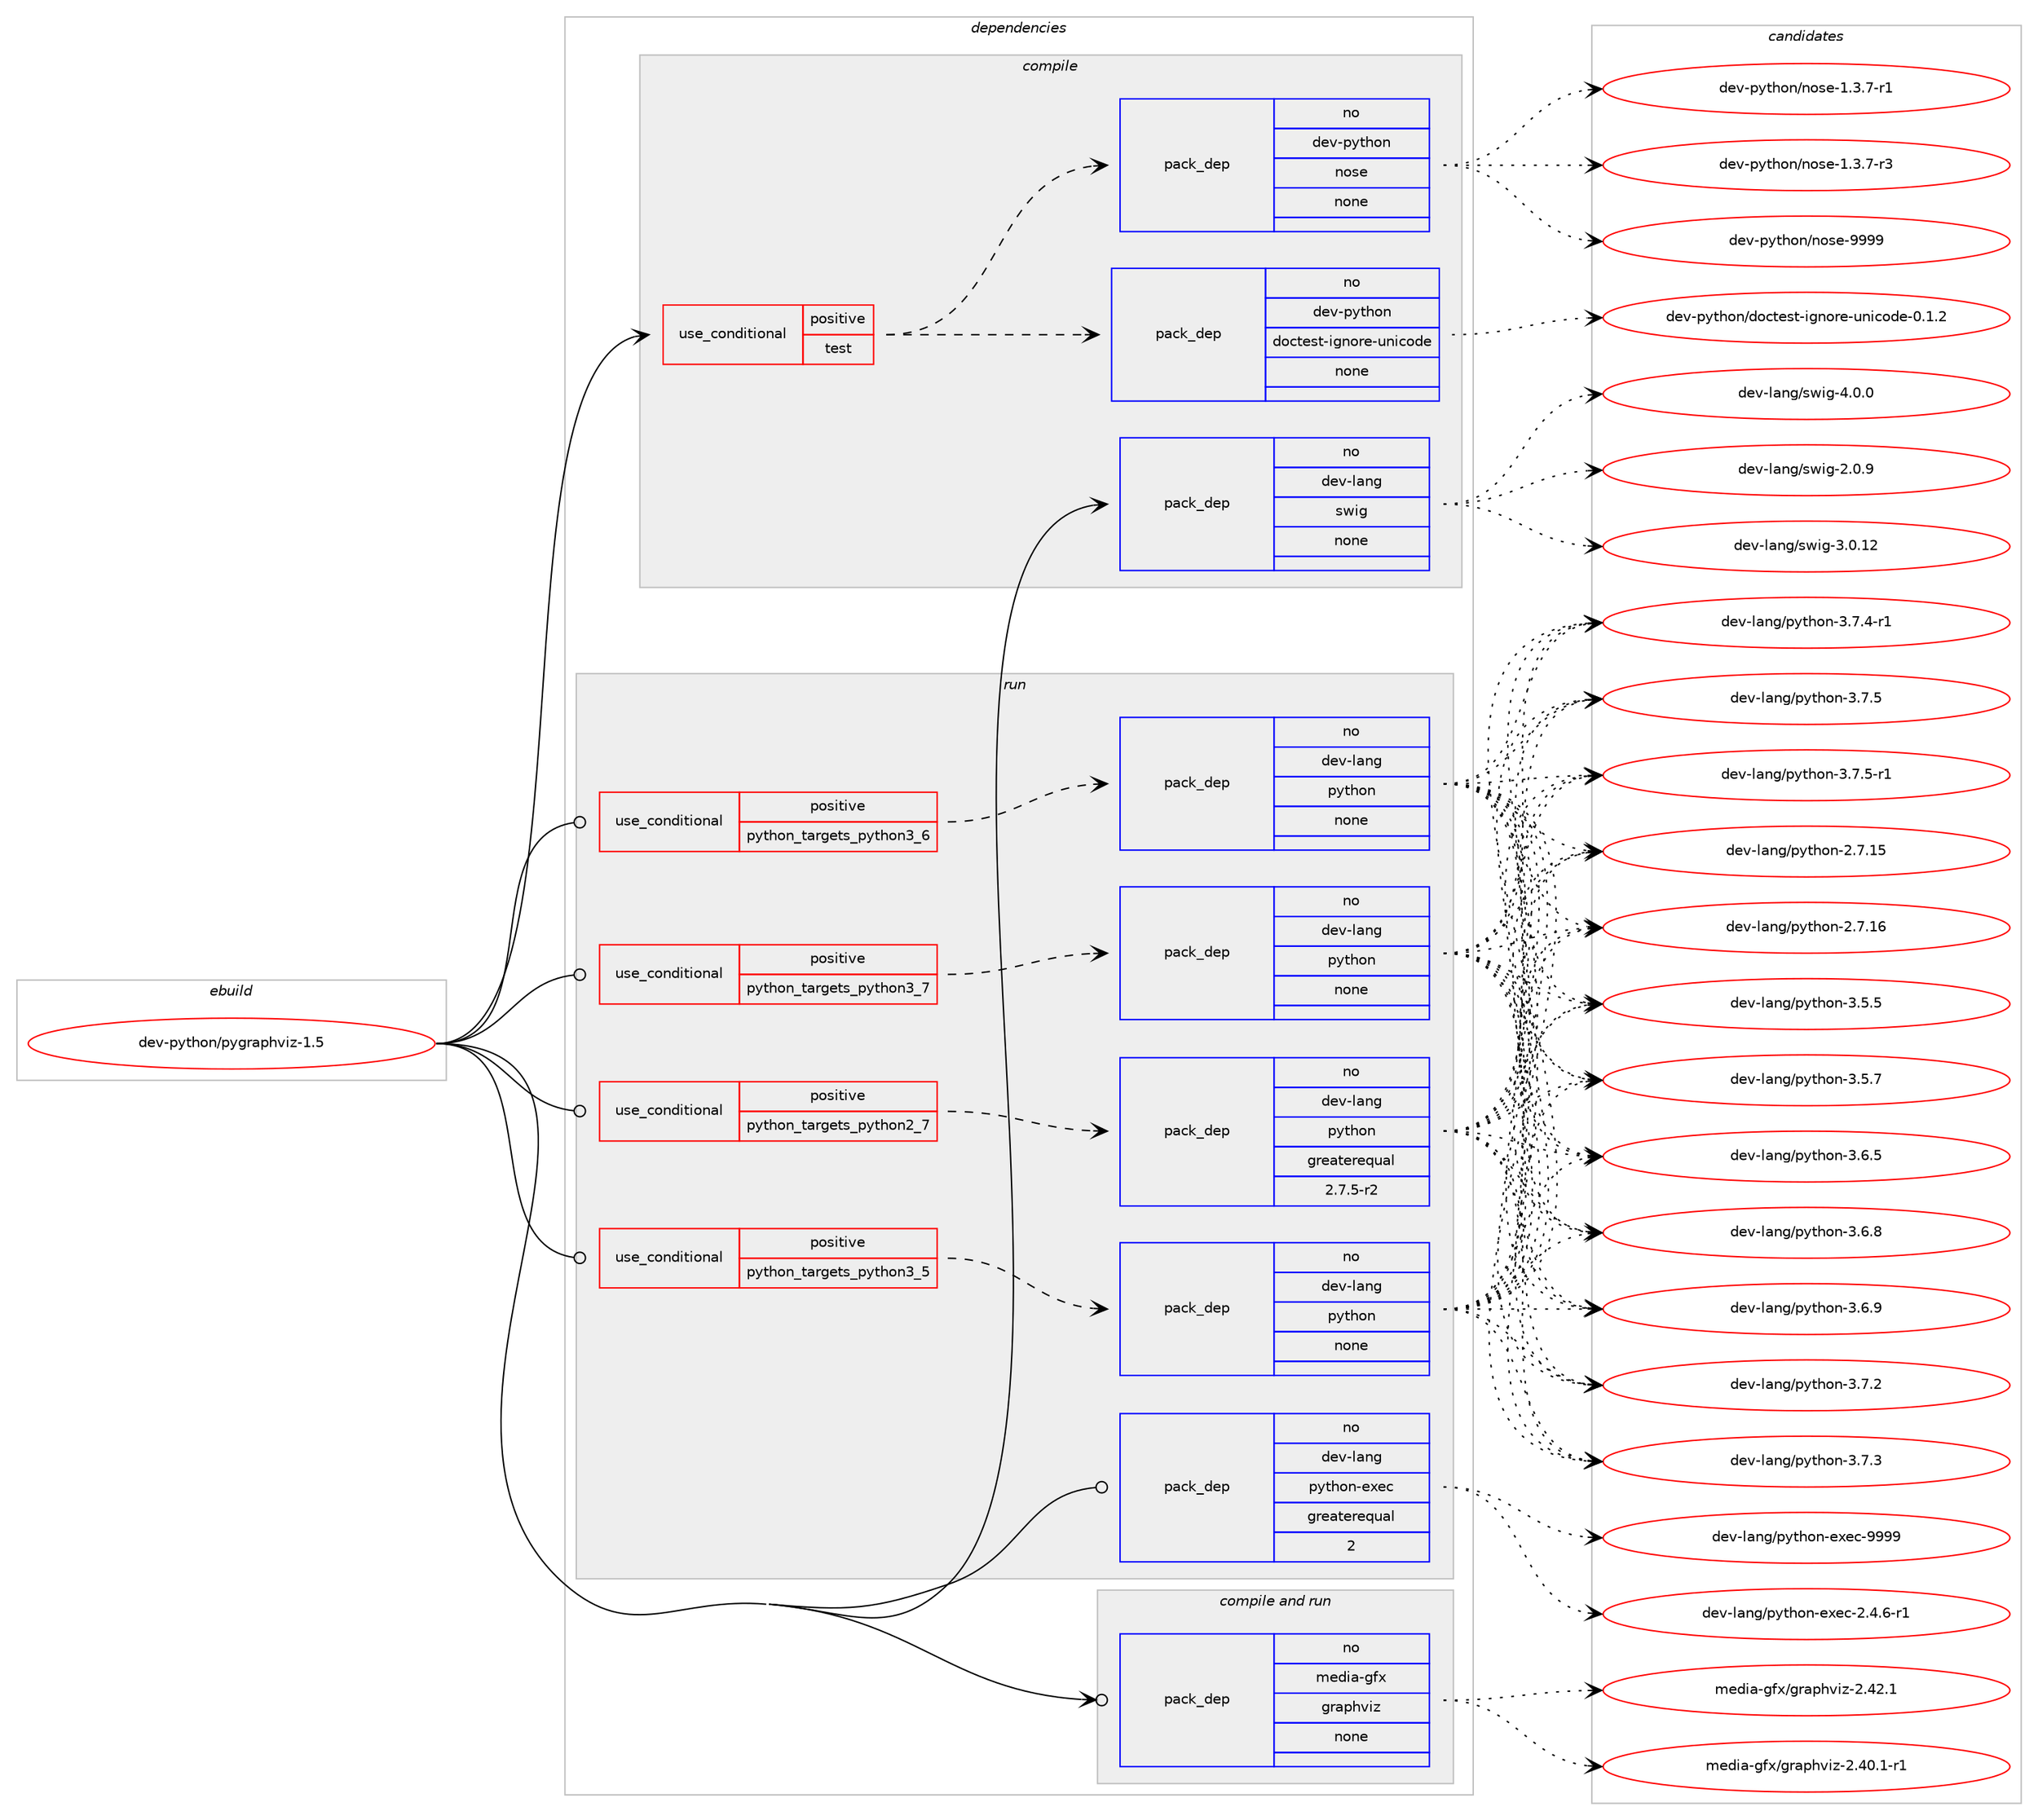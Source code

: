 digraph prolog {

# *************
# Graph options
# *************

newrank=true;
concentrate=true;
compound=true;
graph [rankdir=LR,fontname=Helvetica,fontsize=10,ranksep=1.5];#, ranksep=2.5, nodesep=0.2];
edge  [arrowhead=vee];
node  [fontname=Helvetica,fontsize=10];

# **********
# The ebuild
# **********

subgraph cluster_leftcol {
color=gray;
rank=same;
label=<<i>ebuild</i>>;
id [label="dev-python/pygraphviz-1.5", color=red, width=4, href="../dev-python/pygraphviz-1.5.svg"];
}

# ****************
# The dependencies
# ****************

subgraph cluster_midcol {
color=gray;
label=<<i>dependencies</i>>;
subgraph cluster_compile {
fillcolor="#eeeeee";
style=filled;
label=<<i>compile</i>>;
subgraph cond146009 {
dependency626263 [label=<<TABLE BORDER="0" CELLBORDER="1" CELLSPACING="0" CELLPADDING="4"><TR><TD ROWSPAN="3" CELLPADDING="10">use_conditional</TD></TR><TR><TD>positive</TD></TR><TR><TD>test</TD></TR></TABLE>>, shape=none, color=red];
subgraph pack468409 {
dependency626264 [label=<<TABLE BORDER="0" CELLBORDER="1" CELLSPACING="0" CELLPADDING="4" WIDTH="220"><TR><TD ROWSPAN="6" CELLPADDING="30">pack_dep</TD></TR><TR><TD WIDTH="110">no</TD></TR><TR><TD>dev-python</TD></TR><TR><TD>doctest-ignore-unicode</TD></TR><TR><TD>none</TD></TR><TR><TD></TD></TR></TABLE>>, shape=none, color=blue];
}
dependency626263:e -> dependency626264:w [weight=20,style="dashed",arrowhead="vee"];
subgraph pack468410 {
dependency626265 [label=<<TABLE BORDER="0" CELLBORDER="1" CELLSPACING="0" CELLPADDING="4" WIDTH="220"><TR><TD ROWSPAN="6" CELLPADDING="30">pack_dep</TD></TR><TR><TD WIDTH="110">no</TD></TR><TR><TD>dev-python</TD></TR><TR><TD>nose</TD></TR><TR><TD>none</TD></TR><TR><TD></TD></TR></TABLE>>, shape=none, color=blue];
}
dependency626263:e -> dependency626265:w [weight=20,style="dashed",arrowhead="vee"];
}
id:e -> dependency626263:w [weight=20,style="solid",arrowhead="vee"];
subgraph pack468411 {
dependency626266 [label=<<TABLE BORDER="0" CELLBORDER="1" CELLSPACING="0" CELLPADDING="4" WIDTH="220"><TR><TD ROWSPAN="6" CELLPADDING="30">pack_dep</TD></TR><TR><TD WIDTH="110">no</TD></TR><TR><TD>dev-lang</TD></TR><TR><TD>swig</TD></TR><TR><TD>none</TD></TR><TR><TD></TD></TR></TABLE>>, shape=none, color=blue];
}
id:e -> dependency626266:w [weight=20,style="solid",arrowhead="vee"];
}
subgraph cluster_compileandrun {
fillcolor="#eeeeee";
style=filled;
label=<<i>compile and run</i>>;
subgraph pack468412 {
dependency626267 [label=<<TABLE BORDER="0" CELLBORDER="1" CELLSPACING="0" CELLPADDING="4" WIDTH="220"><TR><TD ROWSPAN="6" CELLPADDING="30">pack_dep</TD></TR><TR><TD WIDTH="110">no</TD></TR><TR><TD>media-gfx</TD></TR><TR><TD>graphviz</TD></TR><TR><TD>none</TD></TR><TR><TD></TD></TR></TABLE>>, shape=none, color=blue];
}
id:e -> dependency626267:w [weight=20,style="solid",arrowhead="odotvee"];
}
subgraph cluster_run {
fillcolor="#eeeeee";
style=filled;
label=<<i>run</i>>;
subgraph cond146010 {
dependency626268 [label=<<TABLE BORDER="0" CELLBORDER="1" CELLSPACING="0" CELLPADDING="4"><TR><TD ROWSPAN="3" CELLPADDING="10">use_conditional</TD></TR><TR><TD>positive</TD></TR><TR><TD>python_targets_python2_7</TD></TR></TABLE>>, shape=none, color=red];
subgraph pack468413 {
dependency626269 [label=<<TABLE BORDER="0" CELLBORDER="1" CELLSPACING="0" CELLPADDING="4" WIDTH="220"><TR><TD ROWSPAN="6" CELLPADDING="30">pack_dep</TD></TR><TR><TD WIDTH="110">no</TD></TR><TR><TD>dev-lang</TD></TR><TR><TD>python</TD></TR><TR><TD>greaterequal</TD></TR><TR><TD>2.7.5-r2</TD></TR></TABLE>>, shape=none, color=blue];
}
dependency626268:e -> dependency626269:w [weight=20,style="dashed",arrowhead="vee"];
}
id:e -> dependency626268:w [weight=20,style="solid",arrowhead="odot"];
subgraph cond146011 {
dependency626270 [label=<<TABLE BORDER="0" CELLBORDER="1" CELLSPACING="0" CELLPADDING="4"><TR><TD ROWSPAN="3" CELLPADDING="10">use_conditional</TD></TR><TR><TD>positive</TD></TR><TR><TD>python_targets_python3_5</TD></TR></TABLE>>, shape=none, color=red];
subgraph pack468414 {
dependency626271 [label=<<TABLE BORDER="0" CELLBORDER="1" CELLSPACING="0" CELLPADDING="4" WIDTH="220"><TR><TD ROWSPAN="6" CELLPADDING="30">pack_dep</TD></TR><TR><TD WIDTH="110">no</TD></TR><TR><TD>dev-lang</TD></TR><TR><TD>python</TD></TR><TR><TD>none</TD></TR><TR><TD></TD></TR></TABLE>>, shape=none, color=blue];
}
dependency626270:e -> dependency626271:w [weight=20,style="dashed",arrowhead="vee"];
}
id:e -> dependency626270:w [weight=20,style="solid",arrowhead="odot"];
subgraph cond146012 {
dependency626272 [label=<<TABLE BORDER="0" CELLBORDER="1" CELLSPACING="0" CELLPADDING="4"><TR><TD ROWSPAN="3" CELLPADDING="10">use_conditional</TD></TR><TR><TD>positive</TD></TR><TR><TD>python_targets_python3_6</TD></TR></TABLE>>, shape=none, color=red];
subgraph pack468415 {
dependency626273 [label=<<TABLE BORDER="0" CELLBORDER="1" CELLSPACING="0" CELLPADDING="4" WIDTH="220"><TR><TD ROWSPAN="6" CELLPADDING="30">pack_dep</TD></TR><TR><TD WIDTH="110">no</TD></TR><TR><TD>dev-lang</TD></TR><TR><TD>python</TD></TR><TR><TD>none</TD></TR><TR><TD></TD></TR></TABLE>>, shape=none, color=blue];
}
dependency626272:e -> dependency626273:w [weight=20,style="dashed",arrowhead="vee"];
}
id:e -> dependency626272:w [weight=20,style="solid",arrowhead="odot"];
subgraph cond146013 {
dependency626274 [label=<<TABLE BORDER="0" CELLBORDER="1" CELLSPACING="0" CELLPADDING="4"><TR><TD ROWSPAN="3" CELLPADDING="10">use_conditional</TD></TR><TR><TD>positive</TD></TR><TR><TD>python_targets_python3_7</TD></TR></TABLE>>, shape=none, color=red];
subgraph pack468416 {
dependency626275 [label=<<TABLE BORDER="0" CELLBORDER="1" CELLSPACING="0" CELLPADDING="4" WIDTH="220"><TR><TD ROWSPAN="6" CELLPADDING="30">pack_dep</TD></TR><TR><TD WIDTH="110">no</TD></TR><TR><TD>dev-lang</TD></TR><TR><TD>python</TD></TR><TR><TD>none</TD></TR><TR><TD></TD></TR></TABLE>>, shape=none, color=blue];
}
dependency626274:e -> dependency626275:w [weight=20,style="dashed",arrowhead="vee"];
}
id:e -> dependency626274:w [weight=20,style="solid",arrowhead="odot"];
subgraph pack468417 {
dependency626276 [label=<<TABLE BORDER="0" CELLBORDER="1" CELLSPACING="0" CELLPADDING="4" WIDTH="220"><TR><TD ROWSPAN="6" CELLPADDING="30">pack_dep</TD></TR><TR><TD WIDTH="110">no</TD></TR><TR><TD>dev-lang</TD></TR><TR><TD>python-exec</TD></TR><TR><TD>greaterequal</TD></TR><TR><TD>2</TD></TR></TABLE>>, shape=none, color=blue];
}
id:e -> dependency626276:w [weight=20,style="solid",arrowhead="odot"];
}
}

# **************
# The candidates
# **************

subgraph cluster_choices {
rank=same;
color=gray;
label=<<i>candidates</i>>;

subgraph choice468409 {
color=black;
nodesep=1;
choice100101118451121211161041111104710011199116101115116451051031101111141014511711010599111100101454846494650 [label="dev-python/doctest-ignore-unicode-0.1.2", color=red, width=4,href="../dev-python/doctest-ignore-unicode-0.1.2.svg"];
dependency626264:e -> choice100101118451121211161041111104710011199116101115116451051031101111141014511711010599111100101454846494650:w [style=dotted,weight="100"];
}
subgraph choice468410 {
color=black;
nodesep=1;
choice10010111845112121116104111110471101111151014549465146554511449 [label="dev-python/nose-1.3.7-r1", color=red, width=4,href="../dev-python/nose-1.3.7-r1.svg"];
choice10010111845112121116104111110471101111151014549465146554511451 [label="dev-python/nose-1.3.7-r3", color=red, width=4,href="../dev-python/nose-1.3.7-r3.svg"];
choice10010111845112121116104111110471101111151014557575757 [label="dev-python/nose-9999", color=red, width=4,href="../dev-python/nose-9999.svg"];
dependency626265:e -> choice10010111845112121116104111110471101111151014549465146554511449:w [style=dotted,weight="100"];
dependency626265:e -> choice10010111845112121116104111110471101111151014549465146554511451:w [style=dotted,weight="100"];
dependency626265:e -> choice10010111845112121116104111110471101111151014557575757:w [style=dotted,weight="100"];
}
subgraph choice468411 {
color=black;
nodesep=1;
choice100101118451089711010347115119105103455046484657 [label="dev-lang/swig-2.0.9", color=red, width=4,href="../dev-lang/swig-2.0.9.svg"];
choice10010111845108971101034711511910510345514648464950 [label="dev-lang/swig-3.0.12", color=red, width=4,href="../dev-lang/swig-3.0.12.svg"];
choice100101118451089711010347115119105103455246484648 [label="dev-lang/swig-4.0.0", color=red, width=4,href="../dev-lang/swig-4.0.0.svg"];
dependency626266:e -> choice100101118451089711010347115119105103455046484657:w [style=dotted,weight="100"];
dependency626266:e -> choice10010111845108971101034711511910510345514648464950:w [style=dotted,weight="100"];
dependency626266:e -> choice100101118451089711010347115119105103455246484648:w [style=dotted,weight="100"];
}
subgraph choice468412 {
color=black;
nodesep=1;
choice10910110010597451031021204710311497112104118105122455046524846494511449 [label="media-gfx/graphviz-2.40.1-r1", color=red, width=4,href="../media-gfx/graphviz-2.40.1-r1.svg"];
choice1091011001059745103102120471031149711210411810512245504652504649 [label="media-gfx/graphviz-2.42.1", color=red, width=4,href="../media-gfx/graphviz-2.42.1.svg"];
dependency626267:e -> choice10910110010597451031021204710311497112104118105122455046524846494511449:w [style=dotted,weight="100"];
dependency626267:e -> choice1091011001059745103102120471031149711210411810512245504652504649:w [style=dotted,weight="100"];
}
subgraph choice468413 {
color=black;
nodesep=1;
choice10010111845108971101034711212111610411111045504655464953 [label="dev-lang/python-2.7.15", color=red, width=4,href="../dev-lang/python-2.7.15.svg"];
choice10010111845108971101034711212111610411111045504655464954 [label="dev-lang/python-2.7.16", color=red, width=4,href="../dev-lang/python-2.7.16.svg"];
choice100101118451089711010347112121116104111110455146534653 [label="dev-lang/python-3.5.5", color=red, width=4,href="../dev-lang/python-3.5.5.svg"];
choice100101118451089711010347112121116104111110455146534655 [label="dev-lang/python-3.5.7", color=red, width=4,href="../dev-lang/python-3.5.7.svg"];
choice100101118451089711010347112121116104111110455146544653 [label="dev-lang/python-3.6.5", color=red, width=4,href="../dev-lang/python-3.6.5.svg"];
choice100101118451089711010347112121116104111110455146544656 [label="dev-lang/python-3.6.8", color=red, width=4,href="../dev-lang/python-3.6.8.svg"];
choice100101118451089711010347112121116104111110455146544657 [label="dev-lang/python-3.6.9", color=red, width=4,href="../dev-lang/python-3.6.9.svg"];
choice100101118451089711010347112121116104111110455146554650 [label="dev-lang/python-3.7.2", color=red, width=4,href="../dev-lang/python-3.7.2.svg"];
choice100101118451089711010347112121116104111110455146554651 [label="dev-lang/python-3.7.3", color=red, width=4,href="../dev-lang/python-3.7.3.svg"];
choice1001011184510897110103471121211161041111104551465546524511449 [label="dev-lang/python-3.7.4-r1", color=red, width=4,href="../dev-lang/python-3.7.4-r1.svg"];
choice100101118451089711010347112121116104111110455146554653 [label="dev-lang/python-3.7.5", color=red, width=4,href="../dev-lang/python-3.7.5.svg"];
choice1001011184510897110103471121211161041111104551465546534511449 [label="dev-lang/python-3.7.5-r1", color=red, width=4,href="../dev-lang/python-3.7.5-r1.svg"];
dependency626269:e -> choice10010111845108971101034711212111610411111045504655464953:w [style=dotted,weight="100"];
dependency626269:e -> choice10010111845108971101034711212111610411111045504655464954:w [style=dotted,weight="100"];
dependency626269:e -> choice100101118451089711010347112121116104111110455146534653:w [style=dotted,weight="100"];
dependency626269:e -> choice100101118451089711010347112121116104111110455146534655:w [style=dotted,weight="100"];
dependency626269:e -> choice100101118451089711010347112121116104111110455146544653:w [style=dotted,weight="100"];
dependency626269:e -> choice100101118451089711010347112121116104111110455146544656:w [style=dotted,weight="100"];
dependency626269:e -> choice100101118451089711010347112121116104111110455146544657:w [style=dotted,weight="100"];
dependency626269:e -> choice100101118451089711010347112121116104111110455146554650:w [style=dotted,weight="100"];
dependency626269:e -> choice100101118451089711010347112121116104111110455146554651:w [style=dotted,weight="100"];
dependency626269:e -> choice1001011184510897110103471121211161041111104551465546524511449:w [style=dotted,weight="100"];
dependency626269:e -> choice100101118451089711010347112121116104111110455146554653:w [style=dotted,weight="100"];
dependency626269:e -> choice1001011184510897110103471121211161041111104551465546534511449:w [style=dotted,weight="100"];
}
subgraph choice468414 {
color=black;
nodesep=1;
choice10010111845108971101034711212111610411111045504655464953 [label="dev-lang/python-2.7.15", color=red, width=4,href="../dev-lang/python-2.7.15.svg"];
choice10010111845108971101034711212111610411111045504655464954 [label="dev-lang/python-2.7.16", color=red, width=4,href="../dev-lang/python-2.7.16.svg"];
choice100101118451089711010347112121116104111110455146534653 [label="dev-lang/python-3.5.5", color=red, width=4,href="../dev-lang/python-3.5.5.svg"];
choice100101118451089711010347112121116104111110455146534655 [label="dev-lang/python-3.5.7", color=red, width=4,href="../dev-lang/python-3.5.7.svg"];
choice100101118451089711010347112121116104111110455146544653 [label="dev-lang/python-3.6.5", color=red, width=4,href="../dev-lang/python-3.6.5.svg"];
choice100101118451089711010347112121116104111110455146544656 [label="dev-lang/python-3.6.8", color=red, width=4,href="../dev-lang/python-3.6.8.svg"];
choice100101118451089711010347112121116104111110455146544657 [label="dev-lang/python-3.6.9", color=red, width=4,href="../dev-lang/python-3.6.9.svg"];
choice100101118451089711010347112121116104111110455146554650 [label="dev-lang/python-3.7.2", color=red, width=4,href="../dev-lang/python-3.7.2.svg"];
choice100101118451089711010347112121116104111110455146554651 [label="dev-lang/python-3.7.3", color=red, width=4,href="../dev-lang/python-3.7.3.svg"];
choice1001011184510897110103471121211161041111104551465546524511449 [label="dev-lang/python-3.7.4-r1", color=red, width=4,href="../dev-lang/python-3.7.4-r1.svg"];
choice100101118451089711010347112121116104111110455146554653 [label="dev-lang/python-3.7.5", color=red, width=4,href="../dev-lang/python-3.7.5.svg"];
choice1001011184510897110103471121211161041111104551465546534511449 [label="dev-lang/python-3.7.5-r1", color=red, width=4,href="../dev-lang/python-3.7.5-r1.svg"];
dependency626271:e -> choice10010111845108971101034711212111610411111045504655464953:w [style=dotted,weight="100"];
dependency626271:e -> choice10010111845108971101034711212111610411111045504655464954:w [style=dotted,weight="100"];
dependency626271:e -> choice100101118451089711010347112121116104111110455146534653:w [style=dotted,weight="100"];
dependency626271:e -> choice100101118451089711010347112121116104111110455146534655:w [style=dotted,weight="100"];
dependency626271:e -> choice100101118451089711010347112121116104111110455146544653:w [style=dotted,weight="100"];
dependency626271:e -> choice100101118451089711010347112121116104111110455146544656:w [style=dotted,weight="100"];
dependency626271:e -> choice100101118451089711010347112121116104111110455146544657:w [style=dotted,weight="100"];
dependency626271:e -> choice100101118451089711010347112121116104111110455146554650:w [style=dotted,weight="100"];
dependency626271:e -> choice100101118451089711010347112121116104111110455146554651:w [style=dotted,weight="100"];
dependency626271:e -> choice1001011184510897110103471121211161041111104551465546524511449:w [style=dotted,weight="100"];
dependency626271:e -> choice100101118451089711010347112121116104111110455146554653:w [style=dotted,weight="100"];
dependency626271:e -> choice1001011184510897110103471121211161041111104551465546534511449:w [style=dotted,weight="100"];
}
subgraph choice468415 {
color=black;
nodesep=1;
choice10010111845108971101034711212111610411111045504655464953 [label="dev-lang/python-2.7.15", color=red, width=4,href="../dev-lang/python-2.7.15.svg"];
choice10010111845108971101034711212111610411111045504655464954 [label="dev-lang/python-2.7.16", color=red, width=4,href="../dev-lang/python-2.7.16.svg"];
choice100101118451089711010347112121116104111110455146534653 [label="dev-lang/python-3.5.5", color=red, width=4,href="../dev-lang/python-3.5.5.svg"];
choice100101118451089711010347112121116104111110455146534655 [label="dev-lang/python-3.5.7", color=red, width=4,href="../dev-lang/python-3.5.7.svg"];
choice100101118451089711010347112121116104111110455146544653 [label="dev-lang/python-3.6.5", color=red, width=4,href="../dev-lang/python-3.6.5.svg"];
choice100101118451089711010347112121116104111110455146544656 [label="dev-lang/python-3.6.8", color=red, width=4,href="../dev-lang/python-3.6.8.svg"];
choice100101118451089711010347112121116104111110455146544657 [label="dev-lang/python-3.6.9", color=red, width=4,href="../dev-lang/python-3.6.9.svg"];
choice100101118451089711010347112121116104111110455146554650 [label="dev-lang/python-3.7.2", color=red, width=4,href="../dev-lang/python-3.7.2.svg"];
choice100101118451089711010347112121116104111110455146554651 [label="dev-lang/python-3.7.3", color=red, width=4,href="../dev-lang/python-3.7.3.svg"];
choice1001011184510897110103471121211161041111104551465546524511449 [label="dev-lang/python-3.7.4-r1", color=red, width=4,href="../dev-lang/python-3.7.4-r1.svg"];
choice100101118451089711010347112121116104111110455146554653 [label="dev-lang/python-3.7.5", color=red, width=4,href="../dev-lang/python-3.7.5.svg"];
choice1001011184510897110103471121211161041111104551465546534511449 [label="dev-lang/python-3.7.5-r1", color=red, width=4,href="../dev-lang/python-3.7.5-r1.svg"];
dependency626273:e -> choice10010111845108971101034711212111610411111045504655464953:w [style=dotted,weight="100"];
dependency626273:e -> choice10010111845108971101034711212111610411111045504655464954:w [style=dotted,weight="100"];
dependency626273:e -> choice100101118451089711010347112121116104111110455146534653:w [style=dotted,weight="100"];
dependency626273:e -> choice100101118451089711010347112121116104111110455146534655:w [style=dotted,weight="100"];
dependency626273:e -> choice100101118451089711010347112121116104111110455146544653:w [style=dotted,weight="100"];
dependency626273:e -> choice100101118451089711010347112121116104111110455146544656:w [style=dotted,weight="100"];
dependency626273:e -> choice100101118451089711010347112121116104111110455146544657:w [style=dotted,weight="100"];
dependency626273:e -> choice100101118451089711010347112121116104111110455146554650:w [style=dotted,weight="100"];
dependency626273:e -> choice100101118451089711010347112121116104111110455146554651:w [style=dotted,weight="100"];
dependency626273:e -> choice1001011184510897110103471121211161041111104551465546524511449:w [style=dotted,weight="100"];
dependency626273:e -> choice100101118451089711010347112121116104111110455146554653:w [style=dotted,weight="100"];
dependency626273:e -> choice1001011184510897110103471121211161041111104551465546534511449:w [style=dotted,weight="100"];
}
subgraph choice468416 {
color=black;
nodesep=1;
choice10010111845108971101034711212111610411111045504655464953 [label="dev-lang/python-2.7.15", color=red, width=4,href="../dev-lang/python-2.7.15.svg"];
choice10010111845108971101034711212111610411111045504655464954 [label="dev-lang/python-2.7.16", color=red, width=4,href="../dev-lang/python-2.7.16.svg"];
choice100101118451089711010347112121116104111110455146534653 [label="dev-lang/python-3.5.5", color=red, width=4,href="../dev-lang/python-3.5.5.svg"];
choice100101118451089711010347112121116104111110455146534655 [label="dev-lang/python-3.5.7", color=red, width=4,href="../dev-lang/python-3.5.7.svg"];
choice100101118451089711010347112121116104111110455146544653 [label="dev-lang/python-3.6.5", color=red, width=4,href="../dev-lang/python-3.6.5.svg"];
choice100101118451089711010347112121116104111110455146544656 [label="dev-lang/python-3.6.8", color=red, width=4,href="../dev-lang/python-3.6.8.svg"];
choice100101118451089711010347112121116104111110455146544657 [label="dev-lang/python-3.6.9", color=red, width=4,href="../dev-lang/python-3.6.9.svg"];
choice100101118451089711010347112121116104111110455146554650 [label="dev-lang/python-3.7.2", color=red, width=4,href="../dev-lang/python-3.7.2.svg"];
choice100101118451089711010347112121116104111110455146554651 [label="dev-lang/python-3.7.3", color=red, width=4,href="../dev-lang/python-3.7.3.svg"];
choice1001011184510897110103471121211161041111104551465546524511449 [label="dev-lang/python-3.7.4-r1", color=red, width=4,href="../dev-lang/python-3.7.4-r1.svg"];
choice100101118451089711010347112121116104111110455146554653 [label="dev-lang/python-3.7.5", color=red, width=4,href="../dev-lang/python-3.7.5.svg"];
choice1001011184510897110103471121211161041111104551465546534511449 [label="dev-lang/python-3.7.5-r1", color=red, width=4,href="../dev-lang/python-3.7.5-r1.svg"];
dependency626275:e -> choice10010111845108971101034711212111610411111045504655464953:w [style=dotted,weight="100"];
dependency626275:e -> choice10010111845108971101034711212111610411111045504655464954:w [style=dotted,weight="100"];
dependency626275:e -> choice100101118451089711010347112121116104111110455146534653:w [style=dotted,weight="100"];
dependency626275:e -> choice100101118451089711010347112121116104111110455146534655:w [style=dotted,weight="100"];
dependency626275:e -> choice100101118451089711010347112121116104111110455146544653:w [style=dotted,weight="100"];
dependency626275:e -> choice100101118451089711010347112121116104111110455146544656:w [style=dotted,weight="100"];
dependency626275:e -> choice100101118451089711010347112121116104111110455146544657:w [style=dotted,weight="100"];
dependency626275:e -> choice100101118451089711010347112121116104111110455146554650:w [style=dotted,weight="100"];
dependency626275:e -> choice100101118451089711010347112121116104111110455146554651:w [style=dotted,weight="100"];
dependency626275:e -> choice1001011184510897110103471121211161041111104551465546524511449:w [style=dotted,weight="100"];
dependency626275:e -> choice100101118451089711010347112121116104111110455146554653:w [style=dotted,weight="100"];
dependency626275:e -> choice1001011184510897110103471121211161041111104551465546534511449:w [style=dotted,weight="100"];
}
subgraph choice468417 {
color=black;
nodesep=1;
choice10010111845108971101034711212111610411111045101120101994550465246544511449 [label="dev-lang/python-exec-2.4.6-r1", color=red, width=4,href="../dev-lang/python-exec-2.4.6-r1.svg"];
choice10010111845108971101034711212111610411111045101120101994557575757 [label="dev-lang/python-exec-9999", color=red, width=4,href="../dev-lang/python-exec-9999.svg"];
dependency626276:e -> choice10010111845108971101034711212111610411111045101120101994550465246544511449:w [style=dotted,weight="100"];
dependency626276:e -> choice10010111845108971101034711212111610411111045101120101994557575757:w [style=dotted,weight="100"];
}
}

}

